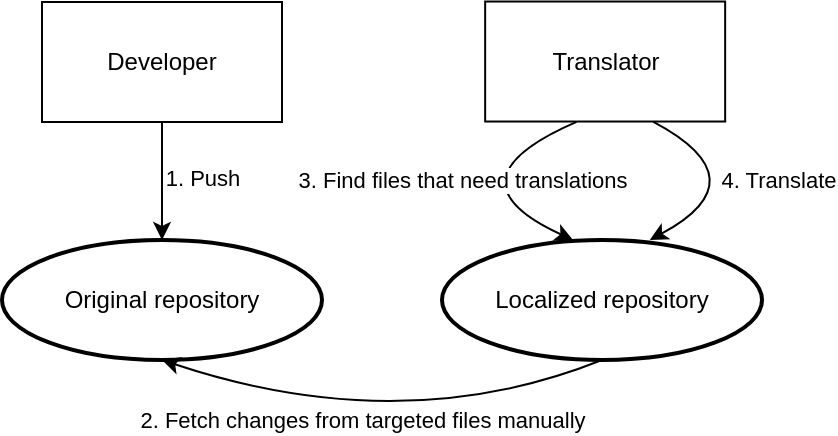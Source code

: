 <mxfile version="20.5.3" type="github">
  <diagram id="374WehRIeedqe-dWyZAL" name="페이지-1">
    <mxGraphModel dx="652" dy="393" grid="1" gridSize="10" guides="1" tooltips="1" connect="1" arrows="1" fold="1" page="1" pageScale="1" pageWidth="2000" pageHeight="4100" math="0" shadow="0">
      <root>
        <mxCell id="0" />
        <mxCell id="1" parent="0" />
        <mxCell id="R_gMmu3pV7E7Hg05pHn1-1" value="Original repository" style="strokeWidth=2;html=1;shape=mxgraph.flowchart.start_1;whiteSpace=wrap;" vertex="1" parent="1">
          <mxGeometry x="790" y="580" width="160" height="60" as="geometry" />
        </mxCell>
        <mxCell id="R_gMmu3pV7E7Hg05pHn1-2" value="Developer" style="rounded=0;whiteSpace=wrap;html=1;" vertex="1" parent="1">
          <mxGeometry x="810" y="461" width="120" height="60" as="geometry" />
        </mxCell>
        <mxCell id="R_gMmu3pV7E7Hg05pHn1-3" value="" style="endArrow=classic;html=1;rounded=0;exitX=0.5;exitY=1;exitDx=0;exitDy=0;entryX=0.5;entryY=0;entryDx=0;entryDy=0;entryPerimeter=0;" edge="1" parent="1" source="R_gMmu3pV7E7Hg05pHn1-2" target="R_gMmu3pV7E7Hg05pHn1-1">
          <mxGeometry width="50" height="50" relative="1" as="geometry">
            <mxPoint x="870" y="620" as="sourcePoint" />
            <mxPoint x="930" y="620" as="targetPoint" />
          </mxGeometry>
        </mxCell>
        <mxCell id="R_gMmu3pV7E7Hg05pHn1-4" value="1. Push" style="edgeLabel;html=1;align=center;verticalAlign=middle;resizable=0;points=[];" vertex="1" connectable="0" parent="R_gMmu3pV7E7Hg05pHn1-3">
          <mxGeometry x="-0.384" y="-1" relative="1" as="geometry">
            <mxPoint x="21" y="10" as="offset" />
          </mxGeometry>
        </mxCell>
        <mxCell id="R_gMmu3pV7E7Hg05pHn1-5" value="" style="curved=1;endArrow=classic;html=1;rounded=0;exitX=0.5;exitY=1;exitDx=0;exitDy=0;entryX=0.5;entryY=1;entryDx=0;entryDy=0;entryPerimeter=0;exitPerimeter=0;" edge="1" parent="1" source="R_gMmu3pV7E7Hg05pHn1-7" target="R_gMmu3pV7E7Hg05pHn1-1">
          <mxGeometry width="50" height="50" relative="1" as="geometry">
            <mxPoint x="1090" y="640" as="sourcePoint" />
            <mxPoint x="840" y="660" as="targetPoint" />
            <Array as="points">
              <mxPoint x="990" y="680" />
            </Array>
          </mxGeometry>
        </mxCell>
        <mxCell id="R_gMmu3pV7E7Hg05pHn1-6" value="2. Fetch changes from targeted files manually" style="edgeLabel;html=1;align=center;verticalAlign=middle;resizable=0;points=[];" vertex="1" connectable="0" parent="R_gMmu3pV7E7Hg05pHn1-5">
          <mxGeometry x="0.131" y="-12" relative="1" as="geometry">
            <mxPoint x="-1" y="9" as="offset" />
          </mxGeometry>
        </mxCell>
        <mxCell id="R_gMmu3pV7E7Hg05pHn1-7" value="Localized repository" style="strokeWidth=2;html=1;shape=mxgraph.flowchart.start_1;whiteSpace=wrap;" vertex="1" parent="1">
          <mxGeometry x="1010" y="580" width="160" height="60" as="geometry" />
        </mxCell>
        <mxCell id="R_gMmu3pV7E7Hg05pHn1-11" value="Translator" style="rounded=0;whiteSpace=wrap;html=1;" vertex="1" parent="1">
          <mxGeometry x="1031.58" y="460.76" width="120" height="60" as="geometry" />
        </mxCell>
        <mxCell id="R_gMmu3pV7E7Hg05pHn1-14" value="" style="curved=1;endArrow=classic;html=1;rounded=0;exitX=0.631;exitY=1.019;exitDx=0;exitDy=0;exitPerimeter=0;entryX=0.587;entryY=0.004;entryDx=0;entryDy=0;entryPerimeter=0;" edge="1" parent="1">
          <mxGeometry width="50" height="50" relative="1" as="geometry">
            <mxPoint x="1077.3" y="520.9" as="sourcePoint" />
            <mxPoint x="1075.5" y="580.0" as="targetPoint" />
            <Array as="points">
              <mxPoint x="1010" y="550" />
            </Array>
          </mxGeometry>
        </mxCell>
        <mxCell id="R_gMmu3pV7E7Hg05pHn1-15" value="3. Find files that need translations" style="edgeLabel;html=1;align=center;verticalAlign=middle;resizable=0;points=[];" vertex="1" connectable="0" parent="R_gMmu3pV7E7Hg05pHn1-14">
          <mxGeometry x="0.131" y="-12" relative="1" as="geometry">
            <mxPoint x="7" y="-15" as="offset" />
          </mxGeometry>
        </mxCell>
        <mxCell id="R_gMmu3pV7E7Hg05pHn1-21" value="" style="curved=1;endArrow=classic;html=1;rounded=0;exitX=0.631;exitY=1.019;exitDx=0;exitDy=0;exitPerimeter=0;entryX=0.587;entryY=0.004;entryDx=0;entryDy=0;entryPerimeter=0;" edge="1" parent="1">
          <mxGeometry width="50" height="50" relative="1" as="geometry">
            <mxPoint x="1115.72" y="520.9" as="sourcePoint" />
            <mxPoint x="1113.92" y="580.0" as="targetPoint" />
            <Array as="points">
              <mxPoint x="1170" y="549.76" />
            </Array>
          </mxGeometry>
        </mxCell>
        <mxCell id="R_gMmu3pV7E7Hg05pHn1-22" value="4. Translate" style="edgeLabel;html=1;align=center;verticalAlign=middle;resizable=0;points=[];" vertex="1" connectable="0" parent="R_gMmu3pV7E7Hg05pHn1-21">
          <mxGeometry x="0.131" y="-12" relative="1" as="geometry">
            <mxPoint x="22" y="6" as="offset" />
          </mxGeometry>
        </mxCell>
      </root>
    </mxGraphModel>
  </diagram>
</mxfile>
